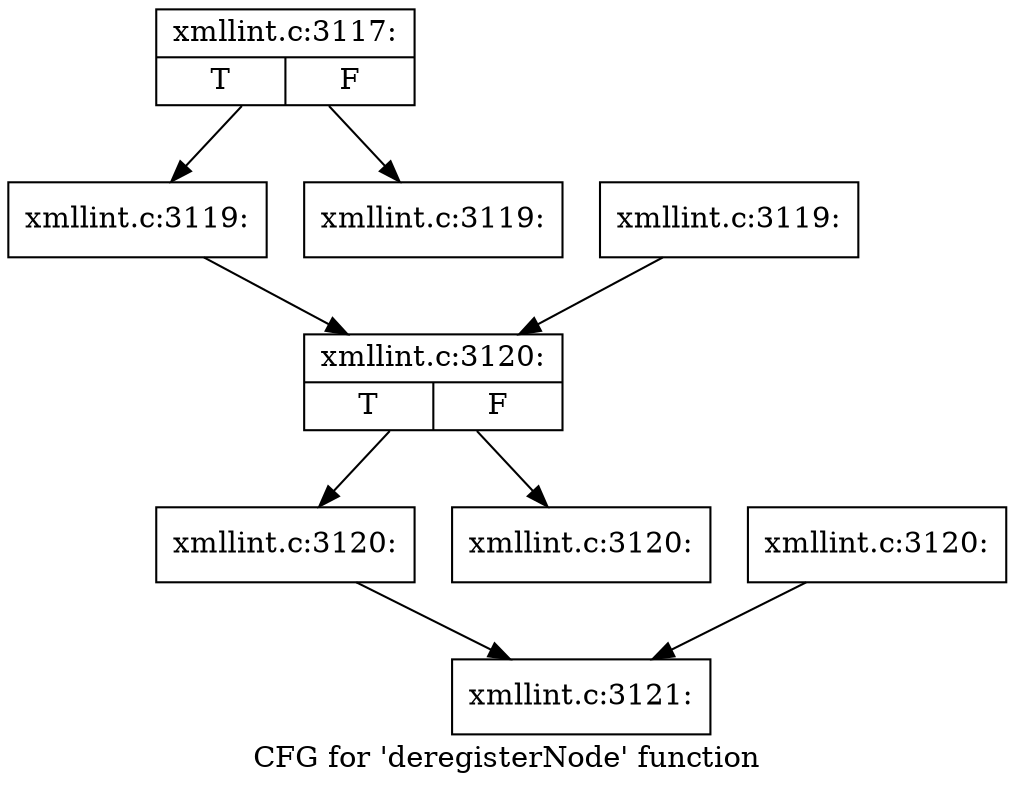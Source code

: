 digraph "CFG for 'deregisterNode' function" {
	label="CFG for 'deregisterNode' function";

	Node0x502f700 [shape=record,label="{xmllint.c:3117:|{<s0>T|<s1>F}}"];
	Node0x502f700 -> Node0x502e570;
	Node0x502f700 -> Node0x502e5c0;
	Node0x502e570 [shape=record,label="{xmllint.c:3119:}"];
	Node0x502e570 -> Node0x502e610;
	Node0x502e5c0 [shape=record,label="{xmllint.c:3119:}"];
	Node0x501c460 [shape=record,label="{xmllint.c:3119:}"];
	Node0x501c460 -> Node0x502e610;
	Node0x502e610 [shape=record,label="{xmllint.c:3120:|{<s0>T|<s1>F}}"];
	Node0x502e610 -> Node0x501c7e0;
	Node0x502e610 -> Node0x5033440;
	Node0x501c7e0 [shape=record,label="{xmllint.c:3120:}"];
	Node0x501c7e0 -> Node0x5033490;
	Node0x5033440 [shape=record,label="{xmllint.c:3120:}"];
	Node0x5033ae0 [shape=record,label="{xmllint.c:3120:}"];
	Node0x5033ae0 -> Node0x5033490;
	Node0x5033490 [shape=record,label="{xmllint.c:3121:}"];
}
